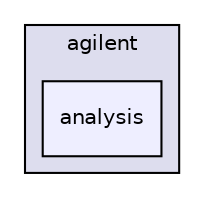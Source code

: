 digraph "java/broad/pda/geneexpression/agilent/analysis" {
  compound=true
  node [ fontsize="10", fontname="Helvetica"];
  edge [ labelfontsize="10", labelfontname="Helvetica"];
  subgraph clusterdir_f41cef3a2a07b14045e1ab3c3c685b01 {
    graph [ bgcolor="#ddddee", pencolor="black", label="agilent" fontname="Helvetica", fontsize="10", URL="dir_f41cef3a2a07b14045e1ab3c3c685b01.html"]
  dir_9e996551fbad42ff6f198d07c19d1138 [shape=box, label="analysis", style="filled", fillcolor="#eeeeff", pencolor="black", URL="dir_9e996551fbad42ff6f198d07c19d1138.html"];
  }
}

